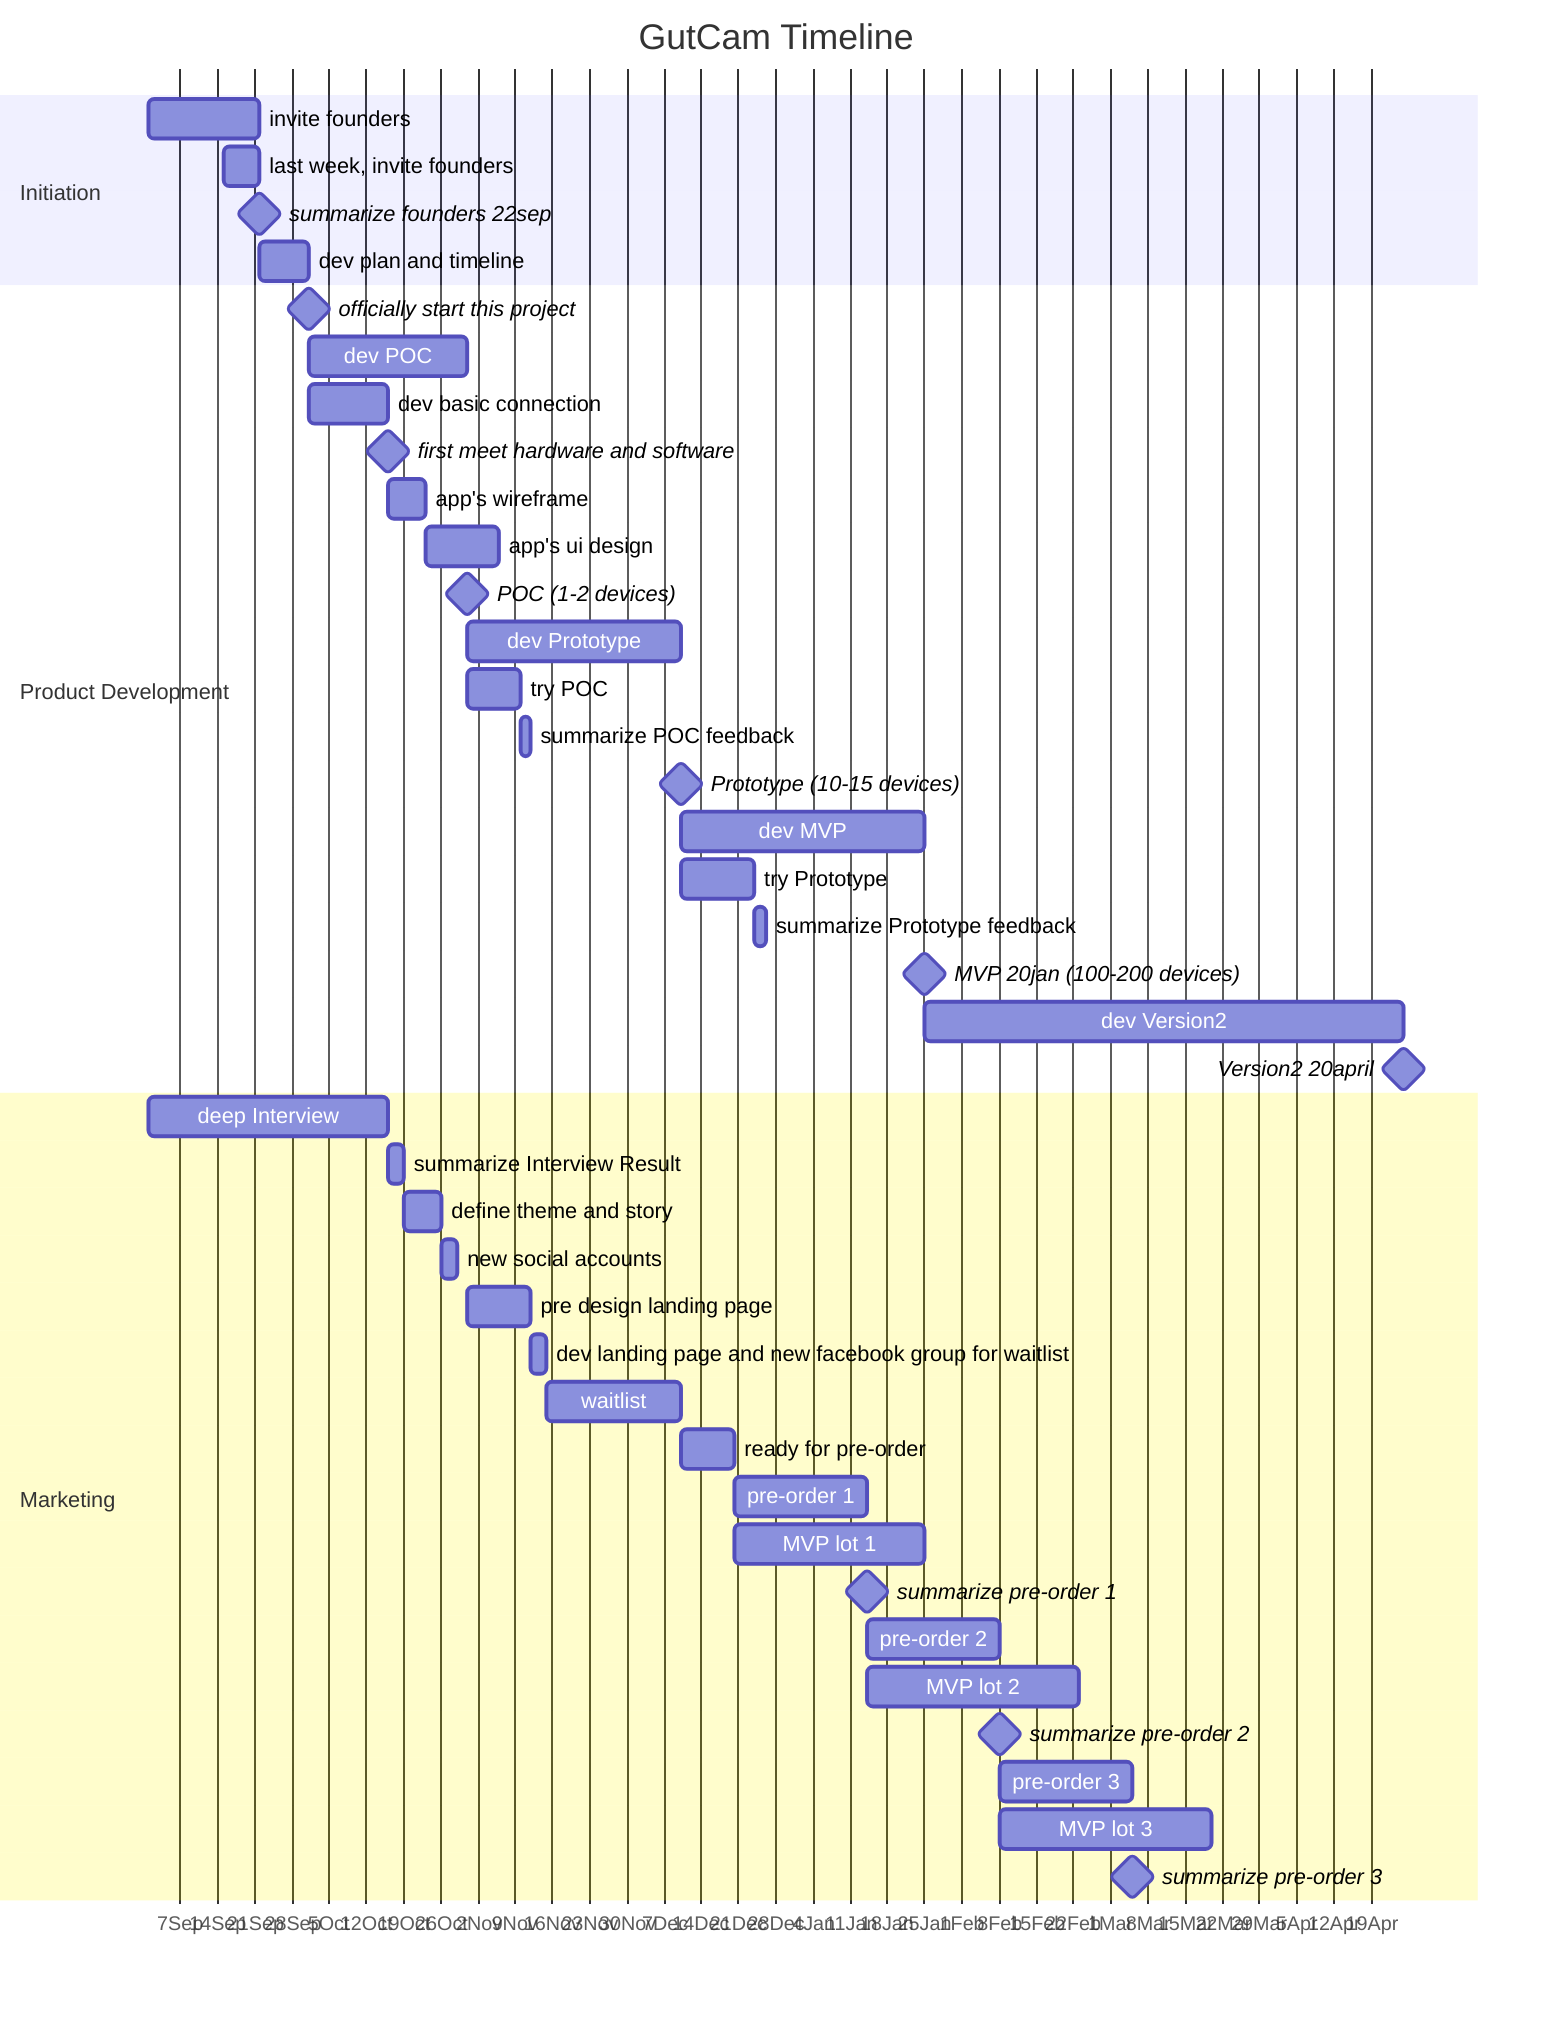 gantt
    dateFormat  YYYY-MM-D
    title       GutCam Timeline
    axisFormat  %-d%b
    tickInterval 1week

    section Initiation
    invite founders                      :invitefounder, 2025-09-1, until founder
    last week, invite founders           :lastweek, 2025-09-15, until founder
    summarize founders 22sep             :milestone, founder, 2025-09-22, 0d
    dev plan and timeline                :plan, after founder, until start

    section Product Development
    officially start this project        :milestone, start, 2025-10-1, 0d
    dev POC                              :dev_poc, after start, 30d
    dev basic connection                 :dev1, after start, 15d
    first meet hardware and software     :milestone, firstmeet, after dev1, 0d
    app's wireframe                      :wireframe, after firstmeet, 7d
    app's ui design                      :ui, after wireframe, 14d     
    POC (1-2 devices)                    :milestone, after dev_poc, 0d
    dev Prototype                        :devpro, after dev_poc, 40d
    try POC                              :try_poc, after dev_poc, 10d
    summarize POC feedback               :sum_poc, after try_poc, 2d
    Prototype (10-15 devices)            :milestone, after devpro, 0d
    dev MVP                              :devmvp, after devpro, until mvp
    try Prototype                        :trypro, after devpro, 14d
    summarize Prototype feedback         :sumpro, after trypro, 2d
    MVP 20jan (100-200 devices)          :milestone, mvp, 2026-1-25, 0d
    dev Version2                         :devv2, after mvp, until v2
    Version2 20april                     :milestone, v2, 2026-4-25, 0d

    section Marketing
    deep Interview                       :interview, 2025-09-1, until suminterview
    summarize Interview Result           :suminterview, after firstmeet, 3d
    define theme and story               :theme, after suminterview, 7d
    new social accounts                  :newsocial, after theme, 3d
    pre design landing page              :pre_landing, after dev_poc, until dev_landing
    dev landing page and new facebook group for waitlist       :dev_landing, after sum_poc, 3d
    waitlist                             :waitlist, after dev_landing, until landing_preorder
    ready for pre-order                  :landing_preorder, after devpro, 10d
    pre-order 1                          :preorder1, after landing_preorder, 25d
    MVP lot 1                            :mvp1, after landing_preorder, until mvp
    summarize pre-order 1                :milestone, sumpreorder1, after preorder1, 0d
    pre-order 2                          :preorder2, after sumpreorder1, 25d
    MVP lot 2                            :mvp2, after sumpreorder1, 40d
    summarize pre-order 2                :milestone, sumpreorder2, after preorder2, 0d
    pre-order 3                          :preorder3, after sumpreorder2, 25d
    MVP lot 3                            :mvp3, after sumpreorder2, 40d
    summarize pre-order 3                :milestone, sumpreorder3, after preorder3, 0d